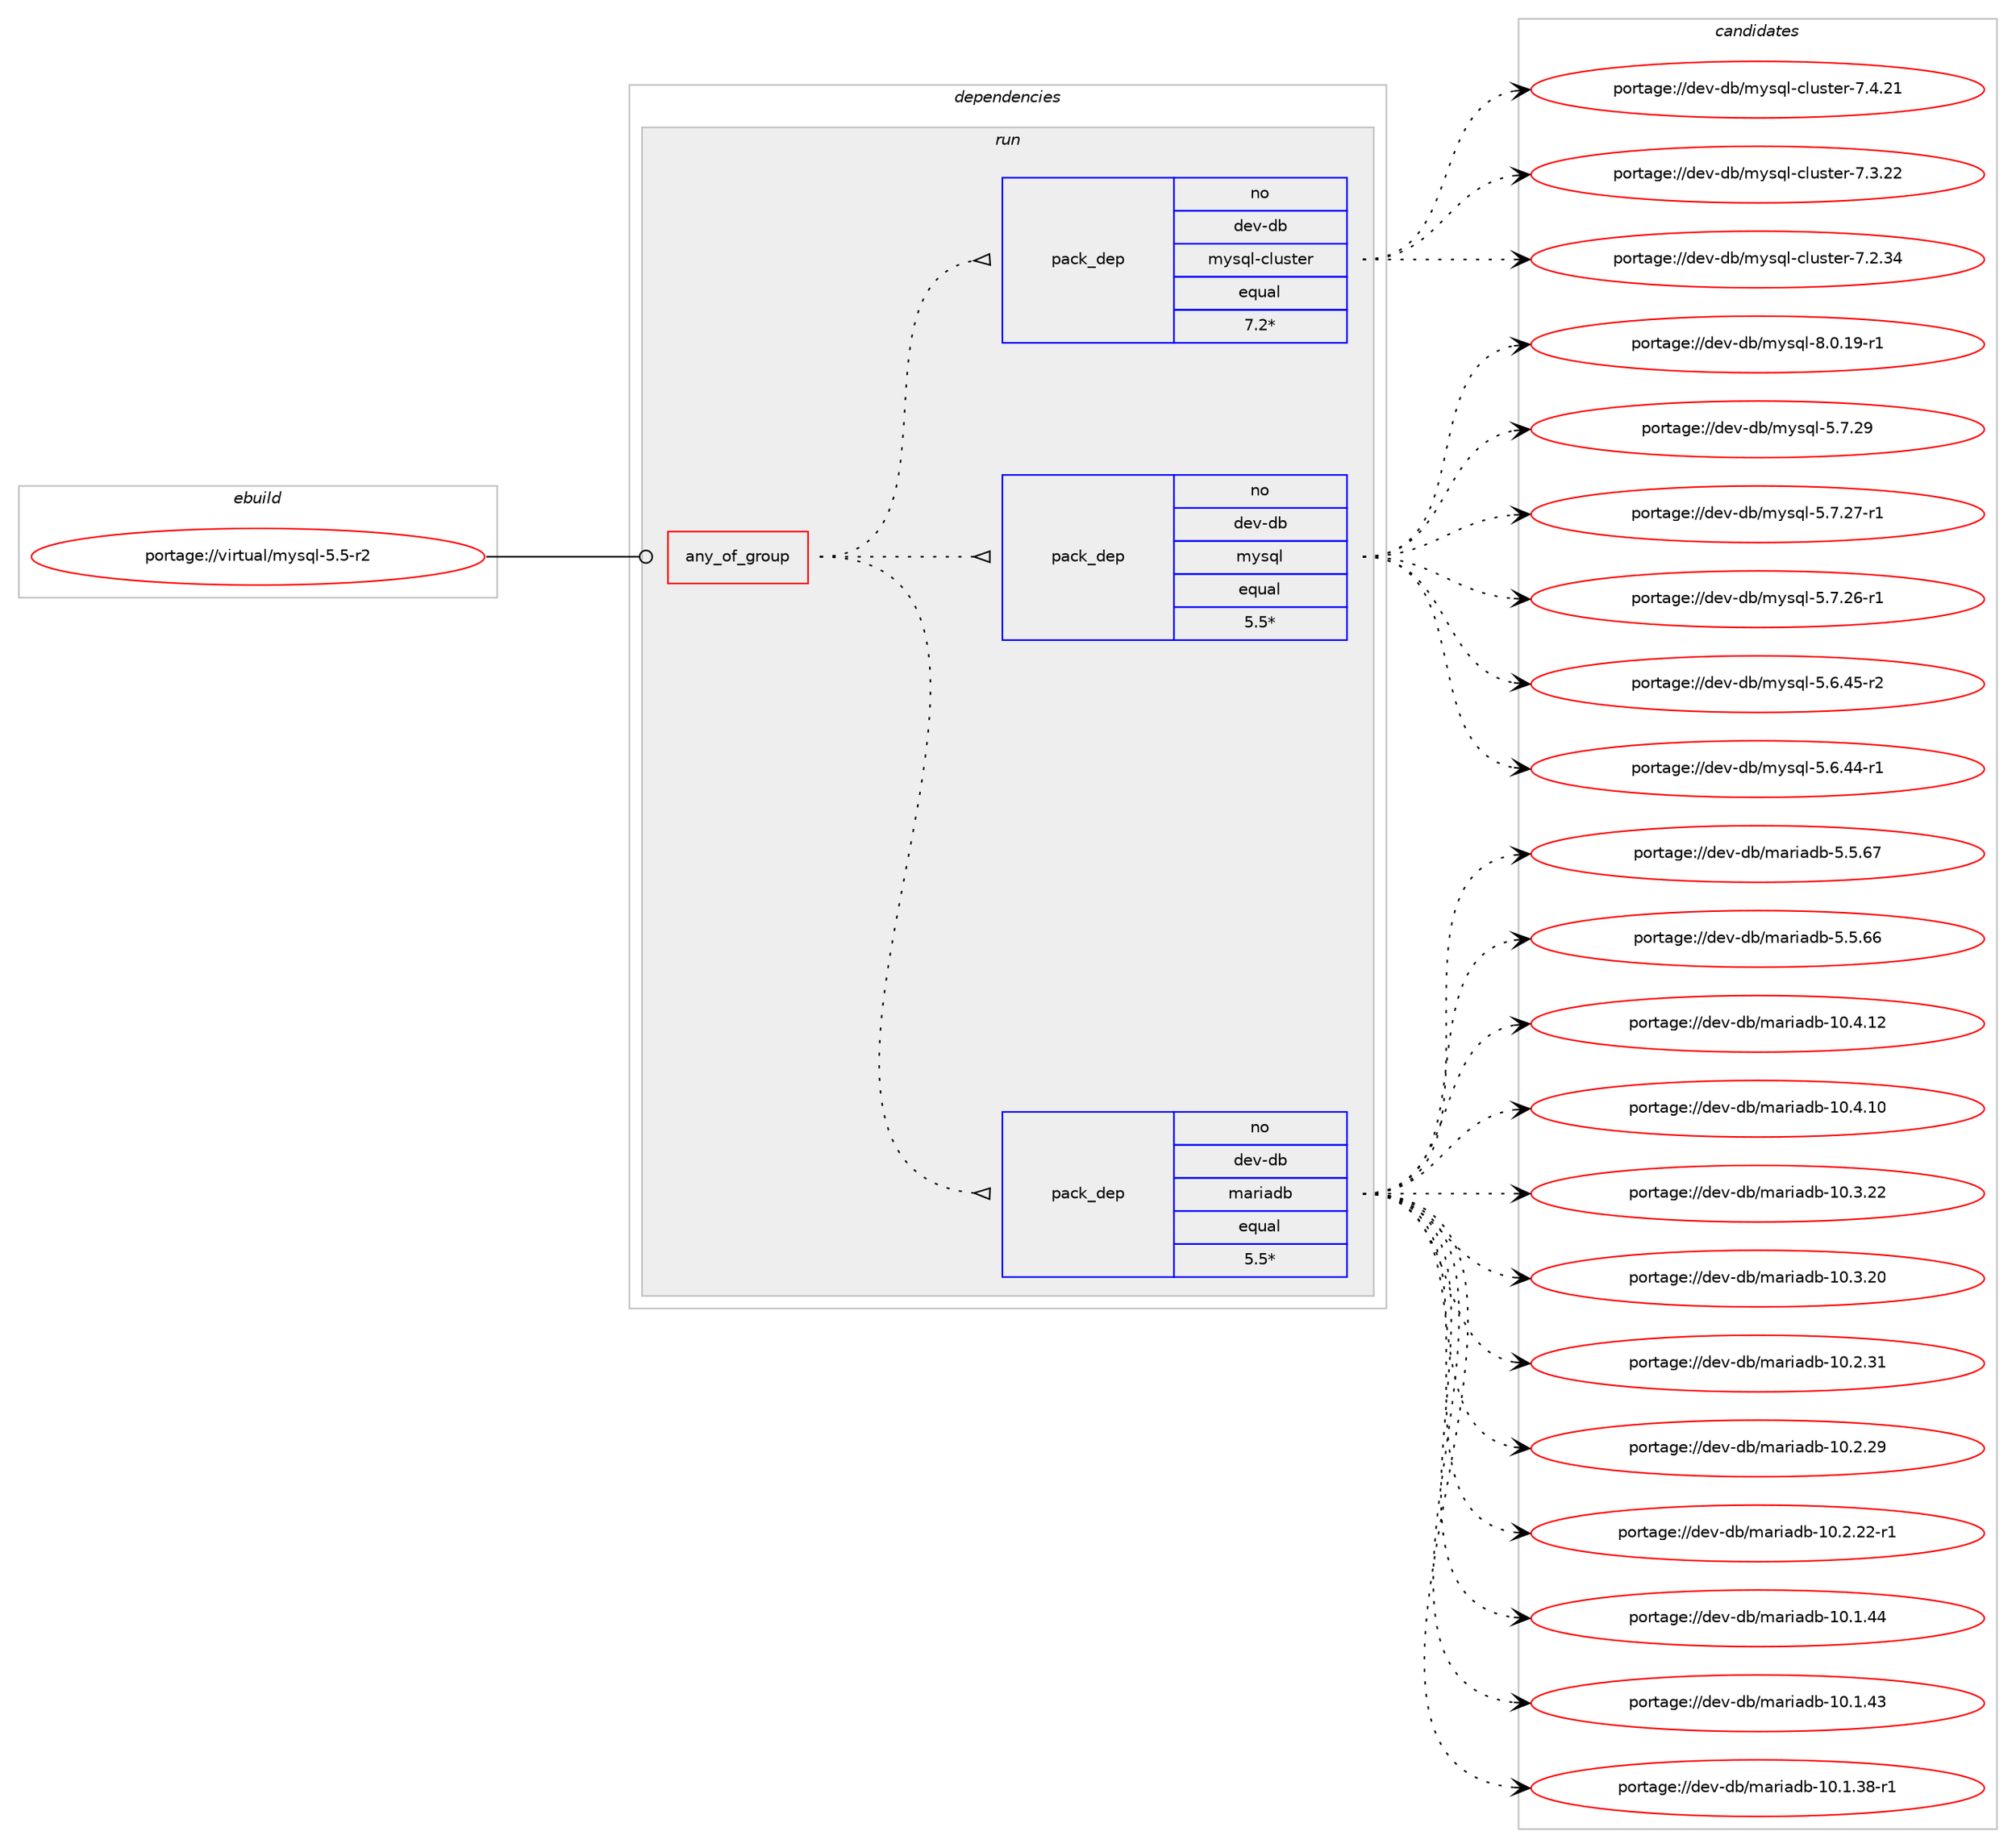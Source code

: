 digraph prolog {

# *************
# Graph options
# *************

newrank=true;
concentrate=true;
compound=true;
graph [rankdir=LR,fontname=Helvetica,fontsize=10,ranksep=1.5];#, ranksep=2.5, nodesep=0.2];
edge  [arrowhead=vee];
node  [fontname=Helvetica,fontsize=10];

# **********
# The ebuild
# **********

subgraph cluster_leftcol {
color=gray;
rank=same;
label=<<i>ebuild</i>>;
id [label="portage://virtual/mysql-5.5-r2", color=red, width=4, href="../virtual/mysql-5.5-r2.svg"];
}

# ****************
# The dependencies
# ****************

subgraph cluster_midcol {
color=gray;
label=<<i>dependencies</i>>;
subgraph cluster_compile {
fillcolor="#eeeeee";
style=filled;
label=<<i>compile</i>>;
}
subgraph cluster_compileandrun {
fillcolor="#eeeeee";
style=filled;
label=<<i>compile and run</i>>;
}
subgraph cluster_run {
fillcolor="#eeeeee";
style=filled;
label=<<i>run</i>>;
subgraph any484 {
dependency20600 [label=<<TABLE BORDER="0" CELLBORDER="1" CELLSPACING="0" CELLPADDING="4"><TR><TD CELLPADDING="10">any_of_group</TD></TR></TABLE>>, shape=none, color=red];subgraph pack17079 {
dependency20601 [label=<<TABLE BORDER="0" CELLBORDER="1" CELLSPACING="0" CELLPADDING="4" WIDTH="220"><TR><TD ROWSPAN="6" CELLPADDING="30">pack_dep</TD></TR><TR><TD WIDTH="110">no</TD></TR><TR><TD>dev-db</TD></TR><TR><TD>mariadb</TD></TR><TR><TD>equal</TD></TR><TR><TD>5.5*</TD></TR></TABLE>>, shape=none, color=blue];
}
dependency20600:e -> dependency20601:w [weight=20,style="dotted",arrowhead="oinv"];
subgraph pack17080 {
dependency20602 [label=<<TABLE BORDER="0" CELLBORDER="1" CELLSPACING="0" CELLPADDING="4" WIDTH="220"><TR><TD ROWSPAN="6" CELLPADDING="30">pack_dep</TD></TR><TR><TD WIDTH="110">no</TD></TR><TR><TD>dev-db</TD></TR><TR><TD>mysql</TD></TR><TR><TD>equal</TD></TR><TR><TD>5.5*</TD></TR></TABLE>>, shape=none, color=blue];
}
dependency20600:e -> dependency20602:w [weight=20,style="dotted",arrowhead="oinv"];
subgraph pack17081 {
dependency20603 [label=<<TABLE BORDER="0" CELLBORDER="1" CELLSPACING="0" CELLPADDING="4" WIDTH="220"><TR><TD ROWSPAN="6" CELLPADDING="30">pack_dep</TD></TR><TR><TD WIDTH="110">no</TD></TR><TR><TD>dev-db</TD></TR><TR><TD>mysql-cluster</TD></TR><TR><TD>equal</TD></TR><TR><TD>7.2*</TD></TR></TABLE>>, shape=none, color=blue];
}
dependency20600:e -> dependency20603:w [weight=20,style="dotted",arrowhead="oinv"];
}
id:e -> dependency20600:w [weight=20,style="solid",arrowhead="odot"];
}
}

# **************
# The candidates
# **************

subgraph cluster_choices {
rank=same;
color=gray;
label=<<i>candidates</i>>;

subgraph choice17079 {
color=black;
nodesep=1;
choice10010111845100984710997114105971009845534653465455 [label="portage://dev-db/mariadb-5.5.67", color=red, width=4,href="../dev-db/mariadb-5.5.67.svg"];
choice10010111845100984710997114105971009845534653465454 [label="portage://dev-db/mariadb-5.5.66", color=red, width=4,href="../dev-db/mariadb-5.5.66.svg"];
choice1001011184510098471099711410597100984549484652464950 [label="portage://dev-db/mariadb-10.4.12", color=red, width=4,href="../dev-db/mariadb-10.4.12.svg"];
choice1001011184510098471099711410597100984549484652464948 [label="portage://dev-db/mariadb-10.4.10", color=red, width=4,href="../dev-db/mariadb-10.4.10.svg"];
choice1001011184510098471099711410597100984549484651465050 [label="portage://dev-db/mariadb-10.3.22", color=red, width=4,href="../dev-db/mariadb-10.3.22.svg"];
choice1001011184510098471099711410597100984549484651465048 [label="portage://dev-db/mariadb-10.3.20", color=red, width=4,href="../dev-db/mariadb-10.3.20.svg"];
choice1001011184510098471099711410597100984549484650465149 [label="portage://dev-db/mariadb-10.2.31", color=red, width=4,href="../dev-db/mariadb-10.2.31.svg"];
choice1001011184510098471099711410597100984549484650465057 [label="portage://dev-db/mariadb-10.2.29", color=red, width=4,href="../dev-db/mariadb-10.2.29.svg"];
choice10010111845100984710997114105971009845494846504650504511449 [label="portage://dev-db/mariadb-10.2.22-r1", color=red, width=4,href="../dev-db/mariadb-10.2.22-r1.svg"];
choice1001011184510098471099711410597100984549484649465252 [label="portage://dev-db/mariadb-10.1.44", color=red, width=4,href="../dev-db/mariadb-10.1.44.svg"];
choice1001011184510098471099711410597100984549484649465251 [label="portage://dev-db/mariadb-10.1.43", color=red, width=4,href="../dev-db/mariadb-10.1.43.svg"];
choice10010111845100984710997114105971009845494846494651564511449 [label="portage://dev-db/mariadb-10.1.38-r1", color=red, width=4,href="../dev-db/mariadb-10.1.38-r1.svg"];
dependency20601:e -> choice10010111845100984710997114105971009845534653465455:w [style=dotted,weight="100"];
dependency20601:e -> choice10010111845100984710997114105971009845534653465454:w [style=dotted,weight="100"];
dependency20601:e -> choice1001011184510098471099711410597100984549484652464950:w [style=dotted,weight="100"];
dependency20601:e -> choice1001011184510098471099711410597100984549484652464948:w [style=dotted,weight="100"];
dependency20601:e -> choice1001011184510098471099711410597100984549484651465050:w [style=dotted,weight="100"];
dependency20601:e -> choice1001011184510098471099711410597100984549484651465048:w [style=dotted,weight="100"];
dependency20601:e -> choice1001011184510098471099711410597100984549484650465149:w [style=dotted,weight="100"];
dependency20601:e -> choice1001011184510098471099711410597100984549484650465057:w [style=dotted,weight="100"];
dependency20601:e -> choice10010111845100984710997114105971009845494846504650504511449:w [style=dotted,weight="100"];
dependency20601:e -> choice1001011184510098471099711410597100984549484649465252:w [style=dotted,weight="100"];
dependency20601:e -> choice1001011184510098471099711410597100984549484649465251:w [style=dotted,weight="100"];
dependency20601:e -> choice10010111845100984710997114105971009845494846494651564511449:w [style=dotted,weight="100"];
}
subgraph choice17080 {
color=black;
nodesep=1;
choice100101118451009847109121115113108455646484649574511449 [label="portage://dev-db/mysql-8.0.19-r1", color=red, width=4,href="../dev-db/mysql-8.0.19-r1.svg"];
choice10010111845100984710912111511310845534655465057 [label="portage://dev-db/mysql-5.7.29", color=red, width=4,href="../dev-db/mysql-5.7.29.svg"];
choice100101118451009847109121115113108455346554650554511449 [label="portage://dev-db/mysql-5.7.27-r1", color=red, width=4,href="../dev-db/mysql-5.7.27-r1.svg"];
choice100101118451009847109121115113108455346554650544511449 [label="portage://dev-db/mysql-5.7.26-r1", color=red, width=4,href="../dev-db/mysql-5.7.26-r1.svg"];
choice100101118451009847109121115113108455346544652534511450 [label="portage://dev-db/mysql-5.6.45-r2", color=red, width=4,href="../dev-db/mysql-5.6.45-r2.svg"];
choice100101118451009847109121115113108455346544652524511449 [label="portage://dev-db/mysql-5.6.44-r1", color=red, width=4,href="../dev-db/mysql-5.6.44-r1.svg"];
dependency20602:e -> choice100101118451009847109121115113108455646484649574511449:w [style=dotted,weight="100"];
dependency20602:e -> choice10010111845100984710912111511310845534655465057:w [style=dotted,weight="100"];
dependency20602:e -> choice100101118451009847109121115113108455346554650554511449:w [style=dotted,weight="100"];
dependency20602:e -> choice100101118451009847109121115113108455346554650544511449:w [style=dotted,weight="100"];
dependency20602:e -> choice100101118451009847109121115113108455346544652534511450:w [style=dotted,weight="100"];
dependency20602:e -> choice100101118451009847109121115113108455346544652524511449:w [style=dotted,weight="100"];
}
subgraph choice17081 {
color=black;
nodesep=1;
choice100101118451009847109121115113108459910811711511610111445554652465049 [label="portage://dev-db/mysql-cluster-7.4.21", color=red, width=4,href="../dev-db/mysql-cluster-7.4.21.svg"];
choice100101118451009847109121115113108459910811711511610111445554651465050 [label="portage://dev-db/mysql-cluster-7.3.22", color=red, width=4,href="../dev-db/mysql-cluster-7.3.22.svg"];
choice100101118451009847109121115113108459910811711511610111445554650465152 [label="portage://dev-db/mysql-cluster-7.2.34", color=red, width=4,href="../dev-db/mysql-cluster-7.2.34.svg"];
dependency20603:e -> choice100101118451009847109121115113108459910811711511610111445554652465049:w [style=dotted,weight="100"];
dependency20603:e -> choice100101118451009847109121115113108459910811711511610111445554651465050:w [style=dotted,weight="100"];
dependency20603:e -> choice100101118451009847109121115113108459910811711511610111445554650465152:w [style=dotted,weight="100"];
}
}

}
